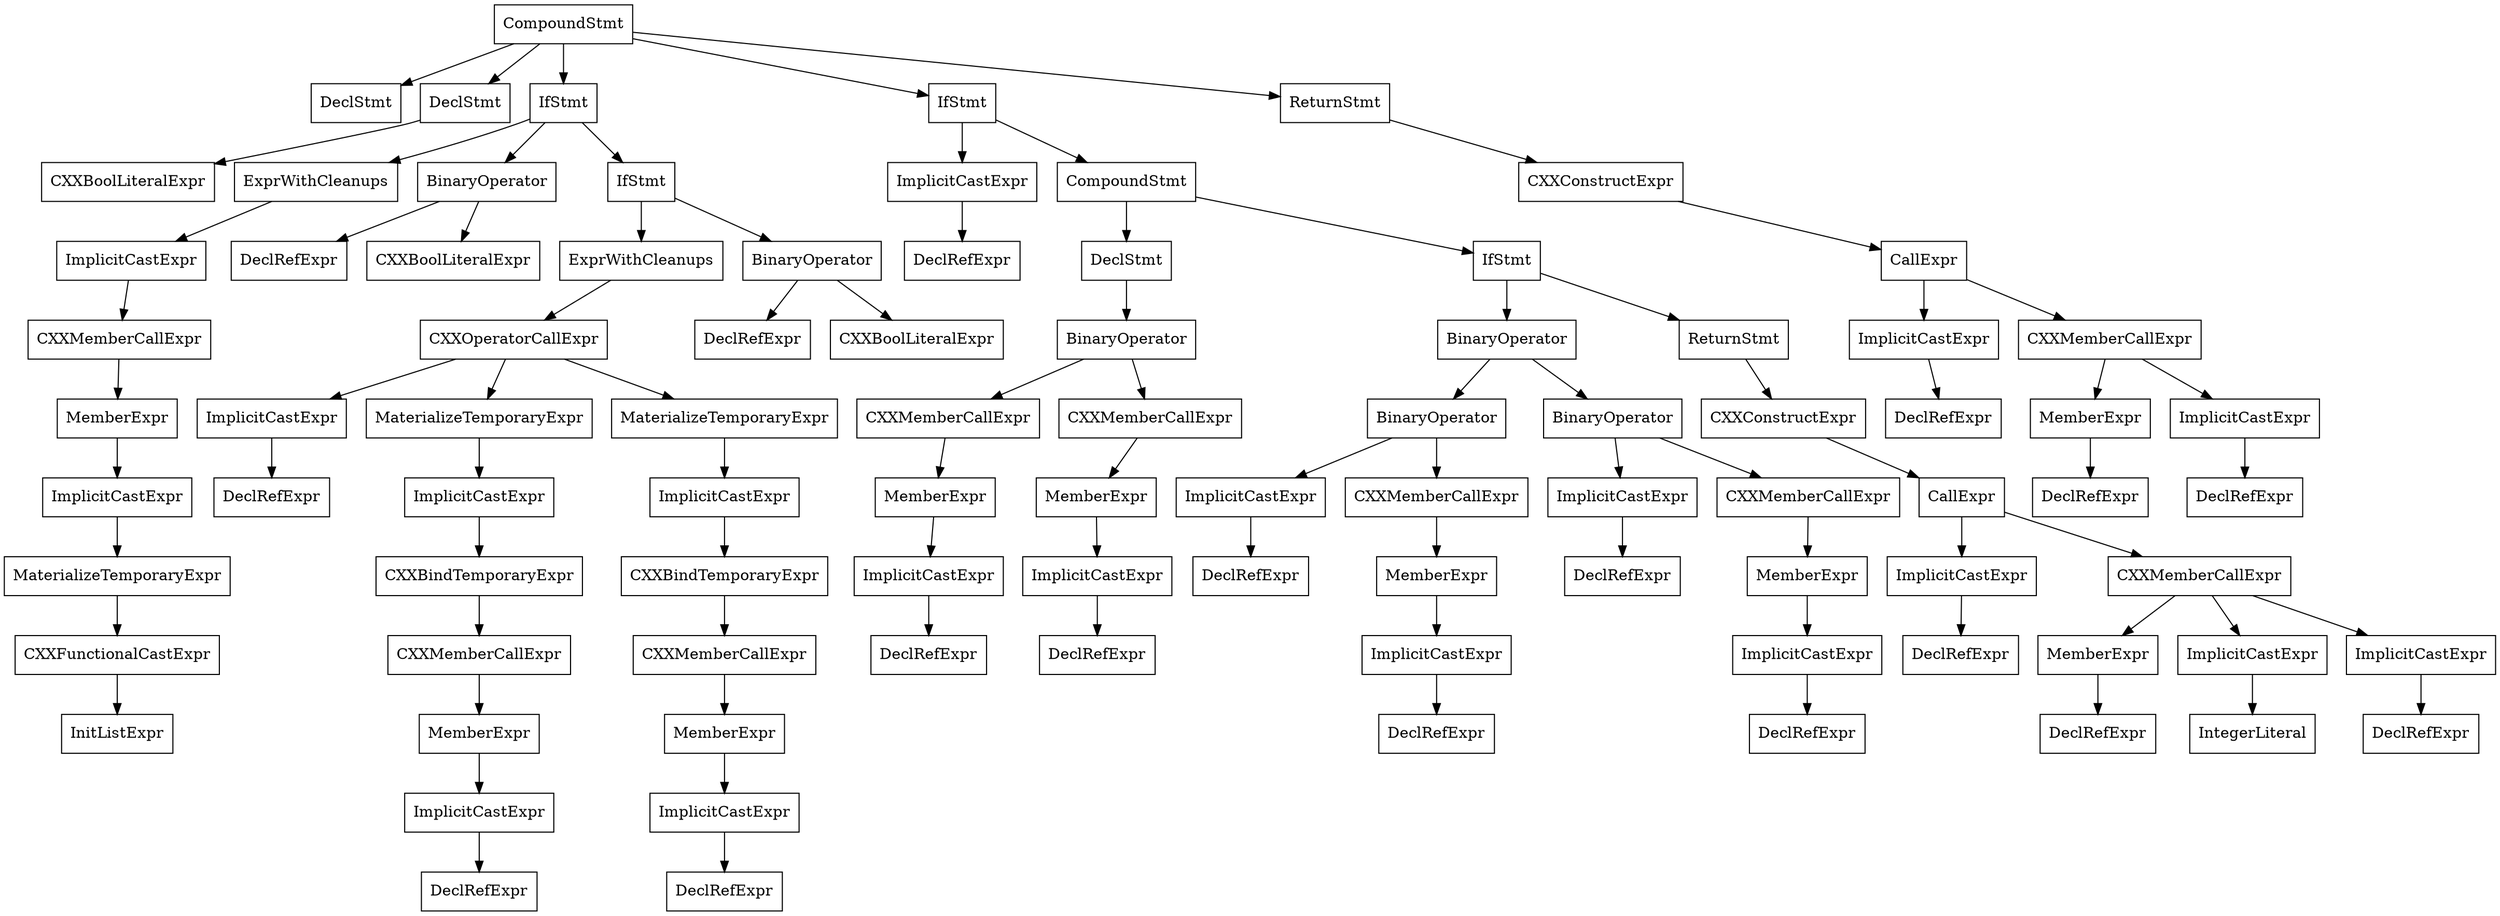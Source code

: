 digraph unnamed {

	Node0x55c2a5716808 [shape=record,label="{CompoundStmt}"];
	Node0x55c2a5716808 -> Node0x55c2a57134d0;
	Node0x55c2a5716808 -> Node0x55c2a5713550;
	Node0x55c2a5716808 -> Node0x55c2a5715280;
	Node0x55c2a5716808 -> Node0x55c2a5716548;
	Node0x55c2a5716808 -> Node0x55c2a57167f8;
	Node0x55c2a57134d0 [shape=record,label="{DeclStmt}"];
	Node0x55c2a5713550 [shape=record,label="{DeclStmt}"];
	Node0x55c2a5713550 -> Node0x55c2a519f170;
	Node0x55c2a519f170 [shape=record,label="{CXXBoolLiteralExpr}"];
	Node0x55c2a5715280 [shape=record,label="{IfStmt}"];
	Node0x55c2a5715280 -> Node0x55c2a5713780;
	Node0x55c2a5715280 -> Node0x55c2a57137b8;
	Node0x55c2a5715280 -> Node0x55c2a5715260;
	Node0x55c2a5713780 [shape=record,label="{ExprWithCleanups}"];
	Node0x55c2a5713780 -> Node0x55c2a5713768;
	Node0x55c2a5713768 [shape=record,label="{ImplicitCastExpr}"];
	Node0x55c2a5713768 -> Node0x55c2a5713748;
	Node0x55c2a5713748 [shape=record,label="{CXXMemberCallExpr}"];
	Node0x55c2a5713748 -> Node0x55c2a5713718;
	Node0x55c2a5713718 [shape=record,label="{MemberExpr}"];
	Node0x55c2a5713718 -> Node0x55c2a5713700;
	Node0x55c2a5713700 [shape=record,label="{ImplicitCastExpr}"];
	Node0x55c2a5713700 -> Node0x55c2a57136e8;
	Node0x55c2a57136e8 [shape=record,label="{MaterializeTemporaryExpr}"];
	Node0x55c2a57136e8 -> Node0x55c2a57136c0;
	Node0x55c2a57136c0 [shape=record,label="{CXXFunctionalCastExpr}"];
	Node0x55c2a57136c0 -> Node0x55c2a5713680;
	Node0x55c2a5713680 [shape=record,label="{InitListExpr}"];
	Node0x55c2a57137b8 [shape=record,label="{BinaryOperator}"];
	Node0x55c2a57137b8 -> Node0x55c2a5713798;
	Node0x55c2a57137b8 -> Node0x55c2a519f338;
	Node0x55c2a5713798 [shape=record,label="{DeclRefExpr}"];
	Node0x55c2a519f338 [shape=record,label="{CXXBoolLiteralExpr}"];
	Node0x55c2a5715260 [shape=record,label="{IfStmt}"];
	Node0x55c2a5715260 -> Node0x55c2a5715208;
	Node0x55c2a5715260 -> Node0x55c2a5715240;
	Node0x55c2a5715208 [shape=record,label="{ExprWithCleanups}"];
	Node0x55c2a5715208 -> Node0x55c2a57151d0;
	Node0x55c2a57151d0 [shape=record,label="{CXXOperatorCallExpr}"];
	Node0x55c2a57151d0 -> Node0x55c2a57151b8;
	Node0x55c2a57151d0 -> Node0x55c2a57150f0;
	Node0x55c2a57151d0 -> Node0x55c2a5715120;
	Node0x55c2a57151b8 [shape=record,label="{ImplicitCastExpr}"];
	Node0x55c2a57151b8 -> Node0x55c2a5715138;
	Node0x55c2a5715138 [shape=record,label="{DeclRefExpr}"];
	Node0x55c2a57150f0 [shape=record,label="{MaterializeTemporaryExpr}"];
	Node0x55c2a57150f0 -> Node0x55c2a57150d8;
	Node0x55c2a57150d8 [shape=record,label="{ImplicitCastExpr}"];
	Node0x55c2a57150d8 -> Node0x55c2a57138e0;
	Node0x55c2a57138e0 [shape=record,label="{CXXBindTemporaryExpr}"];
	Node0x55c2a57138e0 -> Node0x55c2a57138a0;
	Node0x55c2a57138a0 [shape=record,label="{CXXMemberCallExpr}"];
	Node0x55c2a57138a0 -> Node0x55c2a5713870;
	Node0x55c2a5713870 [shape=record,label="{MemberExpr}"];
	Node0x55c2a5713870 -> Node0x55c2a57138c0;
	Node0x55c2a57138c0 [shape=record,label="{ImplicitCastExpr}"];
	Node0x55c2a57138c0 -> Node0x55c2a5713850;
	Node0x55c2a5713850 [shape=record,label="{DeclRefExpr}"];
	Node0x55c2a5715120 [shape=record,label="{MaterializeTemporaryExpr}"];
	Node0x55c2a5715120 -> Node0x55c2a5715108;
	Node0x55c2a5715108 [shape=record,label="{ImplicitCastExpr}"];
	Node0x55c2a5715108 -> Node0x55c2a5713990;
	Node0x55c2a5713990 [shape=record,label="{CXXBindTemporaryExpr}"];
	Node0x55c2a5713990 -> Node0x55c2a5713950;
	Node0x55c2a5713950 [shape=record,label="{CXXMemberCallExpr}"];
	Node0x55c2a5713950 -> Node0x55c2a5713920;
	Node0x55c2a5713920 [shape=record,label="{MemberExpr}"];
	Node0x55c2a5713920 -> Node0x55c2a5713970;
	Node0x55c2a5713970 [shape=record,label="{ImplicitCastExpr}"];
	Node0x55c2a5713970 -> Node0x55c2a5713900;
	Node0x55c2a5713900 [shape=record,label="{DeclRefExpr}"];
	Node0x55c2a5715240 [shape=record,label="{BinaryOperator}"];
	Node0x55c2a5715240 -> Node0x55c2a5715220;
	Node0x55c2a5715240 -> Node0x55c2a519f548;
	Node0x55c2a5715220 [shape=record,label="{DeclRefExpr}"];
	Node0x55c2a519f548 [shape=record,label="{CXXBoolLiteralExpr}"];
	Node0x55c2a5716548 [shape=record,label="{IfStmt}"];
	Node0x55c2a5716548 -> Node0x55c2a57152d0;
	Node0x55c2a5716548 -> Node0x55c2a5716528;
	Node0x55c2a57152d0 [shape=record,label="{ImplicitCastExpr}"];
	Node0x55c2a57152d0 -> Node0x55c2a57152b0;
	Node0x55c2a57152b0 [shape=record,label="{DeclRefExpr}"];
	Node0x55c2a5716528 [shape=record,label="{CompoundStmt}"];
	Node0x55c2a5716528 -> Node0x55c2a57155f0;
	Node0x55c2a5716528 -> Node0x55c2a5716508;
	Node0x55c2a57155f0 [shape=record,label="{DeclStmt}"];
	Node0x55c2a57155f0 -> Node0x55c2a57154f0;
	Node0x55c2a57154f0 [shape=record,label="{BinaryOperator}"];
	Node0x55c2a57154f0 -> Node0x55c2a5715430;
	Node0x55c2a57154f0 -> Node0x55c2a57154b8;
	Node0x55c2a5715430 [shape=record,label="{CXXMemberCallExpr}"];
	Node0x55c2a5715430 -> Node0x55c2a5715400;
	Node0x55c2a5715400 [shape=record,label="{MemberExpr}"];
	Node0x55c2a5715400 -> Node0x55c2a5715450;
	Node0x55c2a5715450 [shape=record,label="{ImplicitCastExpr}"];
	Node0x55c2a5715450 -> Node0x55c2a57153e0;
	Node0x55c2a57153e0 [shape=record,label="{DeclRefExpr}"];
	Node0x55c2a57154b8 [shape=record,label="{CXXMemberCallExpr}"];
	Node0x55c2a57154b8 -> Node0x55c2a5715488;
	Node0x55c2a5715488 [shape=record,label="{MemberExpr}"];
	Node0x55c2a5715488 -> Node0x55c2a57154d8;
	Node0x55c2a57154d8 [shape=record,label="{ImplicitCastExpr}"];
	Node0x55c2a57154d8 -> Node0x55c2a5715468;
	Node0x55c2a5715468 [shape=record,label="{DeclRefExpr}"];
	Node0x55c2a5716508 [shape=record,label="{IfStmt}"];
	Node0x55c2a5716508 -> Node0x55c2a5715898;
	Node0x55c2a5716508 -> Node0x55c2a57164f8;
	Node0x55c2a5715898 [shape=record,label="{BinaryOperator}"];
	Node0x55c2a5715898 -> Node0x55c2a5715730;
	Node0x55c2a5715898 -> Node0x55c2a5715878;
	Node0x55c2a5715730 [shape=record,label="{BinaryOperator}"];
	Node0x55c2a5715730 -> Node0x55c2a5715718;
	Node0x55c2a5715730 -> Node0x55c2a57156e0;
	Node0x55c2a5715718 [shape=record,label="{ImplicitCastExpr}"];
	Node0x55c2a5715718 -> Node0x55c2a5715670;
	Node0x55c2a5715670 [shape=record,label="{DeclRefExpr}"];
	Node0x55c2a57156e0 [shape=record,label="{CXXMemberCallExpr}"];
	Node0x55c2a57156e0 -> Node0x55c2a57156b0;
	Node0x55c2a57156b0 [shape=record,label="{MemberExpr}"];
	Node0x55c2a57156b0 -> Node0x55c2a5715700;
	Node0x55c2a5715700 [shape=record,label="{ImplicitCastExpr}"];
	Node0x55c2a5715700 -> Node0x55c2a5715690;
	Node0x55c2a5715690 [shape=record,label="{DeclRefExpr}"];
	Node0x55c2a5715878 [shape=record,label="{BinaryOperator}"];
	Node0x55c2a5715878 -> Node0x55c2a5715860;
	Node0x55c2a5715878 -> Node0x55c2a5715828;
	Node0x55c2a5715860 [shape=record,label="{ImplicitCastExpr}"];
	Node0x55c2a5715860 -> Node0x55c2a57157b8;
	Node0x55c2a57157b8 [shape=record,label="{DeclRefExpr}"];
	Node0x55c2a5715828 [shape=record,label="{CXXMemberCallExpr}"];
	Node0x55c2a5715828 -> Node0x55c2a57157f8;
	Node0x55c2a57157f8 [shape=record,label="{MemberExpr}"];
	Node0x55c2a57157f8 -> Node0x55c2a5715848;
	Node0x55c2a5715848 [shape=record,label="{ImplicitCastExpr}"];
	Node0x55c2a5715848 -> Node0x55c2a57157d8;
	Node0x55c2a57157d8 [shape=record,label="{DeclRefExpr}"];
	Node0x55c2a57164f8 [shape=record,label="{ReturnStmt}"];
	Node0x55c2a57164f8 -> Node0x55c2a57164c8;
	Node0x55c2a57164c8 [shape=record,label="{CXXConstructExpr}"];
	Node0x55c2a57164c8 -> Node0x55c2a5716470;
	Node0x55c2a5716470 [shape=record,label="{CallExpr}"];
	Node0x55c2a5716470 -> Node0x55c2a5716458;
	Node0x55c2a5716470 -> Node0x55c2a5715a70;
	Node0x55c2a5716458 [shape=record,label="{ImplicitCastExpr}"];
	Node0x55c2a5716458 -> Node0x55c2a5716228;
	Node0x55c2a5716228 [shape=record,label="{DeclRefExpr}"];
	Node0x55c2a5715a70 [shape=record,label="{CXXMemberCallExpr}"];
	Node0x55c2a5715a70 -> Node0x55c2a5715a40;
	Node0x55c2a5715a70 -> Node0x55c2a5715aa0;
	Node0x55c2a5715a70 -> Node0x55c2a5715ab8;
	Node0x55c2a5715a40 [shape=record,label="{MemberExpr}"];
	Node0x55c2a5715a40 -> Node0x55c2a5715908;
	Node0x55c2a5715908 [shape=record,label="{DeclRefExpr}"];
	Node0x55c2a5715aa0 [shape=record,label="{ImplicitCastExpr}"];
	Node0x55c2a5715aa0 -> Node0x55c2a519fc18;
	Node0x55c2a519fc18 [shape=record,label="{IntegerLiteral}"];
	Node0x55c2a5715ab8 [shape=record,label="{ImplicitCastExpr}"];
	Node0x55c2a5715ab8 -> Node0x55c2a57159c0;
	Node0x55c2a57159c0 [shape=record,label="{DeclRefExpr}"];
	Node0x55c2a57167f8 [shape=record,label="{ReturnStmt}"];
	Node0x55c2a57167f8 -> Node0x55c2a57167c8;
	Node0x55c2a57167c8 [shape=record,label="{CXXConstructExpr}"];
	Node0x55c2a57167c8 -> Node0x55c2a57167a0;
	Node0x55c2a57167a0 [shape=record,label="{CallExpr}"];
	Node0x55c2a57167a0 -> Node0x55c2a5716788;
	Node0x55c2a57167a0 -> Node0x55c2a57166b0;
	Node0x55c2a5716788 [shape=record,label="{ImplicitCastExpr}"];
	Node0x55c2a5716788 -> Node0x55c2a5716750;
	Node0x55c2a5716750 [shape=record,label="{DeclRefExpr}"];
	Node0x55c2a57166b0 [shape=record,label="{CXXMemberCallExpr}"];
	Node0x55c2a57166b0 -> Node0x55c2a5716680;
	Node0x55c2a57166b0 -> Node0x55c2a57166d8;
	Node0x55c2a5716680 [shape=record,label="{MemberExpr}"];
	Node0x55c2a5716680 -> Node0x55c2a57165b8;
	Node0x55c2a57165b8 [shape=record,label="{DeclRefExpr}"];
	Node0x55c2a57166d8 [shape=record,label="{ImplicitCastExpr}"];
	Node0x55c2a57166d8 -> Node0x55c2a5716660;
	Node0x55c2a5716660 [shape=record,label="{DeclRefExpr}"];
}
